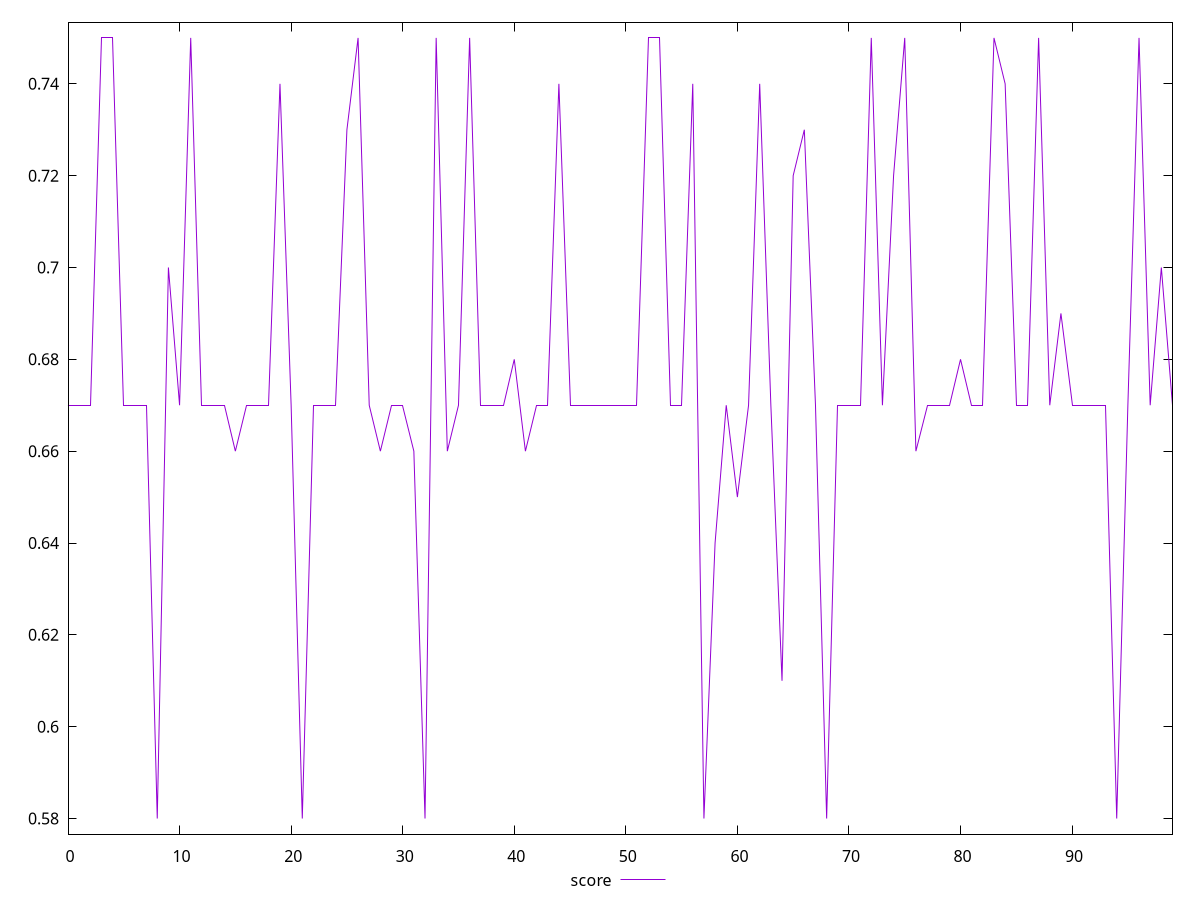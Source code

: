 reset

$score <<EOF
0 0.67
1 0.67
2 0.67
3 0.75
4 0.75
5 0.67
6 0.67
7 0.67
8 0.58
9 0.7
10 0.67
11 0.75
12 0.67
13 0.67
14 0.67
15 0.66
16 0.67
17 0.67
18 0.67
19 0.74
20 0.67
21 0.58
22 0.67
23 0.67
24 0.67
25 0.73
26 0.75
27 0.67
28 0.66
29 0.67
30 0.67
31 0.66
32 0.58
33 0.75
34 0.66
35 0.67
36 0.75
37 0.67
38 0.67
39 0.67
40 0.68
41 0.66
42 0.67
43 0.67
44 0.74
45 0.67
46 0.67
47 0.67
48 0.67
49 0.67
50 0.67
51 0.67
52 0.75
53 0.75
54 0.67
55 0.67
56 0.74
57 0.58
58 0.64
59 0.67
60 0.65
61 0.67
62 0.74
63 0.67
64 0.61
65 0.72
66 0.73
67 0.67
68 0.58
69 0.67
70 0.67
71 0.67
72 0.75
73 0.67
74 0.72
75 0.75
76 0.66
77 0.67
78 0.67
79 0.67
80 0.68
81 0.67
82 0.67
83 0.75
84 0.74
85 0.67
86 0.67
87 0.75
88 0.67
89 0.69
90 0.67
91 0.67
92 0.67
93 0.67
94 0.58
95 0.67
96 0.75
97 0.67
98 0.7
99 0.67
EOF

set key outside below
set xrange [0:99]
set yrange [0.5766:0.7534]
set trange [0.5766:0.7534]
set terminal svg size 640, 500 enhanced background rgb 'white'
set output "report_00017_2021-02-10T15-08-03.406Z/uses-webp-images/samples/pages/score/values.svg"

plot $score title "score" with line

reset
